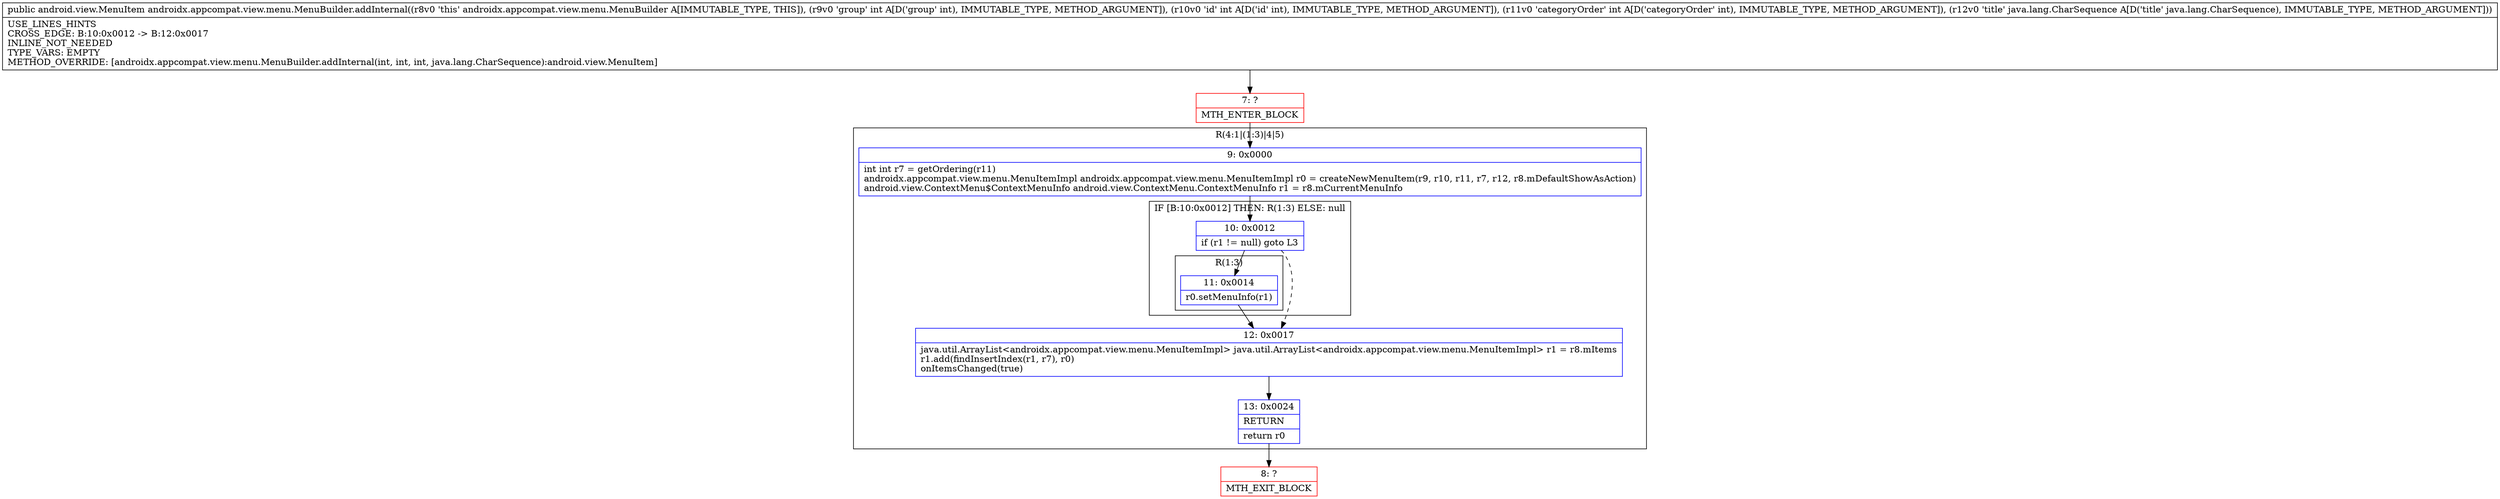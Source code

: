digraph "CFG forandroidx.appcompat.view.menu.MenuBuilder.addInternal(IIILjava\/lang\/CharSequence;)Landroid\/view\/MenuItem;" {
subgraph cluster_Region_99937667 {
label = "R(4:1|(1:3)|4|5)";
node [shape=record,color=blue];
Node_9 [shape=record,label="{9\:\ 0x0000|int int r7 = getOrdering(r11)\landroidx.appcompat.view.menu.MenuItemImpl androidx.appcompat.view.menu.MenuItemImpl r0 = createNewMenuItem(r9, r10, r11, r7, r12, r8.mDefaultShowAsAction)\landroid.view.ContextMenu$ContextMenuInfo android.view.ContextMenu.ContextMenuInfo r1 = r8.mCurrentMenuInfo\l}"];
subgraph cluster_IfRegion_907027684 {
label = "IF [B:10:0x0012] THEN: R(1:3) ELSE: null";
node [shape=record,color=blue];
Node_10 [shape=record,label="{10\:\ 0x0012|if (r1 != null) goto L3\l}"];
subgraph cluster_Region_593216002 {
label = "R(1:3)";
node [shape=record,color=blue];
Node_11 [shape=record,label="{11\:\ 0x0014|r0.setMenuInfo(r1)\l}"];
}
}
Node_12 [shape=record,label="{12\:\ 0x0017|java.util.ArrayList\<androidx.appcompat.view.menu.MenuItemImpl\> java.util.ArrayList\<androidx.appcompat.view.menu.MenuItemImpl\> r1 = r8.mItems\lr1.add(findInsertIndex(r1, r7), r0)\lonItemsChanged(true)\l}"];
Node_13 [shape=record,label="{13\:\ 0x0024|RETURN\l|return r0\l}"];
}
Node_7 [shape=record,color=red,label="{7\:\ ?|MTH_ENTER_BLOCK\l}"];
Node_8 [shape=record,color=red,label="{8\:\ ?|MTH_EXIT_BLOCK\l}"];
MethodNode[shape=record,label="{public android.view.MenuItem androidx.appcompat.view.menu.MenuBuilder.addInternal((r8v0 'this' androidx.appcompat.view.menu.MenuBuilder A[IMMUTABLE_TYPE, THIS]), (r9v0 'group' int A[D('group' int), IMMUTABLE_TYPE, METHOD_ARGUMENT]), (r10v0 'id' int A[D('id' int), IMMUTABLE_TYPE, METHOD_ARGUMENT]), (r11v0 'categoryOrder' int A[D('categoryOrder' int), IMMUTABLE_TYPE, METHOD_ARGUMENT]), (r12v0 'title' java.lang.CharSequence A[D('title' java.lang.CharSequence), IMMUTABLE_TYPE, METHOD_ARGUMENT]))  | USE_LINES_HINTS\lCROSS_EDGE: B:10:0x0012 \-\> B:12:0x0017\lINLINE_NOT_NEEDED\lTYPE_VARS: EMPTY\lMETHOD_OVERRIDE: [androidx.appcompat.view.menu.MenuBuilder.addInternal(int, int, int, java.lang.CharSequence):android.view.MenuItem]\l}"];
MethodNode -> Node_7;Node_9 -> Node_10;
Node_10 -> Node_11;
Node_10 -> Node_12[style=dashed];
Node_11 -> Node_12;
Node_12 -> Node_13;
Node_13 -> Node_8;
Node_7 -> Node_9;
}

